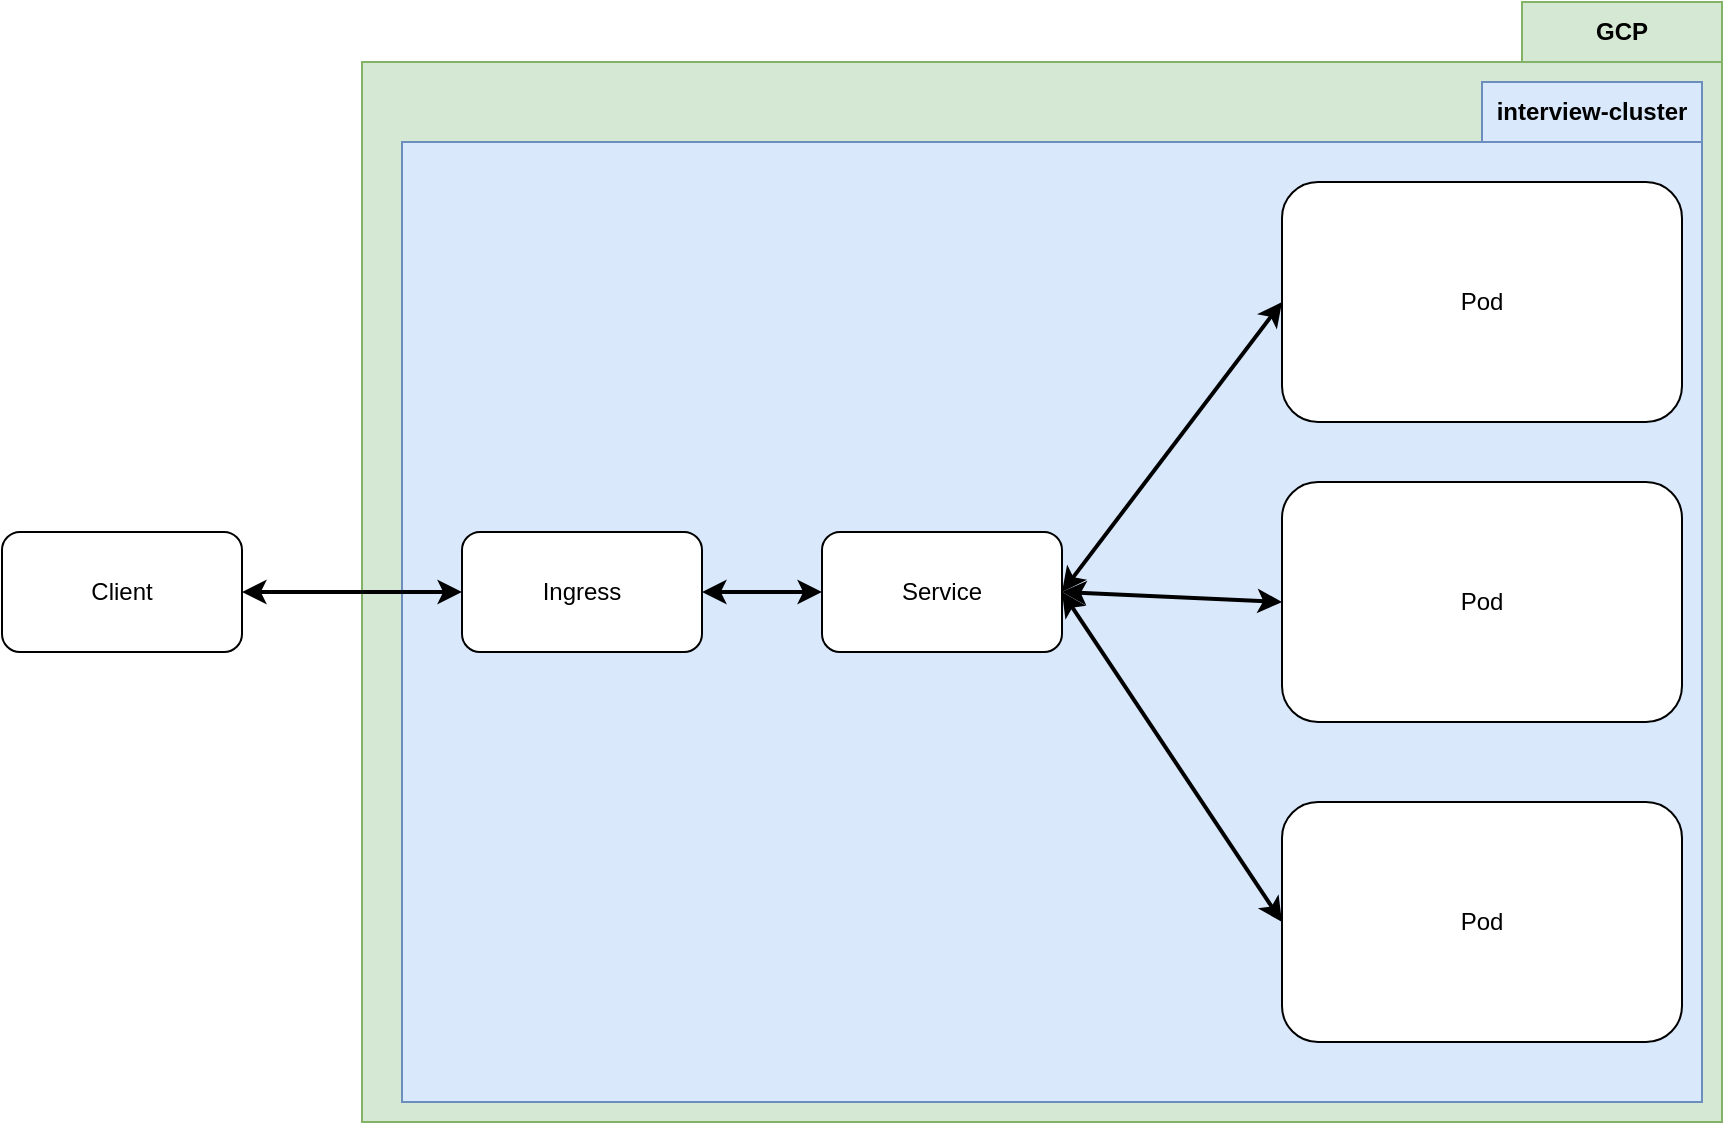 <mxfile version="21.1.8" type="github" pages="2">
  <diagram name="논리 구성도" id="nyfilOJZ-esLNpMWw0hO">
    <mxGraphModel dx="2190" dy="804" grid="1" gridSize="10" guides="1" tooltips="1" connect="1" arrows="1" fold="1" page="1" pageScale="1" pageWidth="827" pageHeight="1169" math="0" shadow="0">
      <root>
        <mxCell id="0" />
        <mxCell id="1" parent="0" />
        <mxCell id="Gqq6jQykPEKFKDsesRkp-1" value="" style="rounded=0;whiteSpace=wrap;html=1;fillColor=#d5e8d4;strokeColor=#82b366;" vertex="1" parent="1">
          <mxGeometry x="130" y="160" width="680" height="530" as="geometry" />
        </mxCell>
        <mxCell id="Gqq6jQykPEKFKDsesRkp-2" value="&lt;b&gt;GCP&lt;/b&gt;" style="html=1;whiteSpace=wrap;container=1;recursiveResize=0;collapsible=0;fillColor=#d5e8d4;strokeColor=#82b366;rounded=0;" vertex="1" parent="1">
          <mxGeometry x="710" y="130" width="100" height="30" as="geometry" />
        </mxCell>
        <mxCell id="Gqq6jQykPEKFKDsesRkp-4" value="" style="rounded=0;whiteSpace=wrap;html=1;fillColor=#dae8fc;strokeColor=#6c8ebf;" vertex="1" parent="1">
          <mxGeometry x="150" y="200" width="650" height="480" as="geometry" />
        </mxCell>
        <mxCell id="Gqq6jQykPEKFKDsesRkp-5" value="&lt;b&gt;interview-cluster&lt;/b&gt;" style="html=1;whiteSpace=wrap;container=1;recursiveResize=0;collapsible=0;fillColor=#dae8fc;strokeColor=#6c8ebf;" vertex="1" parent="1">
          <mxGeometry x="690" y="170" width="110" height="30" as="geometry" />
        </mxCell>
        <mxCell id="Gqq6jQykPEKFKDsesRkp-26" value="Pod" style="rounded=1;whiteSpace=wrap;html=1;" vertex="1" parent="1">
          <mxGeometry x="590" y="530" width="200" height="120" as="geometry" />
        </mxCell>
        <mxCell id="Gqq6jQykPEKFKDsesRkp-27" value="Service" style="rounded=1;whiteSpace=wrap;html=1;" vertex="1" parent="1">
          <mxGeometry x="360" y="395" width="120" height="60" as="geometry" />
        </mxCell>
        <mxCell id="Gqq6jQykPEKFKDsesRkp-31" value="Client" style="rounded=1;whiteSpace=wrap;html=1;" vertex="1" parent="1">
          <mxGeometry x="-50" y="395" width="120" height="60" as="geometry" />
        </mxCell>
        <mxCell id="Gqq6jQykPEKFKDsesRkp-32" value="Pod" style="rounded=1;whiteSpace=wrap;html=1;" vertex="1" parent="1">
          <mxGeometry x="590" y="370" width="200" height="120" as="geometry" />
        </mxCell>
        <mxCell id="Gqq6jQykPEKFKDsesRkp-33" value="Pod" style="rounded=1;whiteSpace=wrap;html=1;" vertex="1" parent="1">
          <mxGeometry x="590" y="220" width="200" height="120" as="geometry" />
        </mxCell>
        <mxCell id="Gqq6jQykPEKFKDsesRkp-35" value="" style="endArrow=classic;startArrow=classic;html=1;rounded=0;exitX=1;exitY=0.5;exitDx=0;exitDy=0;entryX=0;entryY=0.5;entryDx=0;entryDy=0;strokeWidth=2;" edge="1" parent="1" source="Gqq6jQykPEKFKDsesRkp-27" target="Gqq6jQykPEKFKDsesRkp-33">
          <mxGeometry width="50" height="50" relative="1" as="geometry">
            <mxPoint x="390" y="440" as="sourcePoint" />
            <mxPoint x="440" y="390" as="targetPoint" />
          </mxGeometry>
        </mxCell>
        <mxCell id="Gqq6jQykPEKFKDsesRkp-36" value="" style="endArrow=classic;startArrow=classic;html=1;rounded=0;exitX=1;exitY=0.5;exitDx=0;exitDy=0;entryX=0;entryY=0.5;entryDx=0;entryDy=0;strokeWidth=2;" edge="1" parent="1" source="Gqq6jQykPEKFKDsesRkp-27" target="Gqq6jQykPEKFKDsesRkp-32">
          <mxGeometry width="50" height="50" relative="1" as="geometry">
            <mxPoint x="470" y="435" as="sourcePoint" />
            <mxPoint x="600" y="290" as="targetPoint" />
          </mxGeometry>
        </mxCell>
        <mxCell id="Gqq6jQykPEKFKDsesRkp-37" value="" style="endArrow=classic;startArrow=classic;html=1;rounded=0;exitX=1;exitY=0.5;exitDx=0;exitDy=0;entryX=0;entryY=0.5;entryDx=0;entryDy=0;strokeWidth=2;" edge="1" parent="1" source="Gqq6jQykPEKFKDsesRkp-27" target="Gqq6jQykPEKFKDsesRkp-26">
          <mxGeometry width="50" height="50" relative="1" as="geometry">
            <mxPoint x="470" y="435" as="sourcePoint" />
            <mxPoint x="600" y="440" as="targetPoint" />
          </mxGeometry>
        </mxCell>
        <mxCell id="Gqq6jQykPEKFKDsesRkp-39" value="" style="endArrow=classic;startArrow=classic;html=1;rounded=0;entryX=1;entryY=0.5;entryDx=0;entryDy=0;strokeWidth=2;exitX=0;exitY=0.5;exitDx=0;exitDy=0;" edge="1" parent="1" source="Gqq6jQykPEKFKDsesRkp-41" target="Gqq6jQykPEKFKDsesRkp-31">
          <mxGeometry width="50" height="50" relative="1" as="geometry">
            <mxPoint x="280" y="425" as="sourcePoint" />
            <mxPoint x="600" y="440" as="targetPoint" />
          </mxGeometry>
        </mxCell>
        <mxCell id="Gqq6jQykPEKFKDsesRkp-41" value="Ingress" style="rounded=1;whiteSpace=wrap;html=1;" vertex="1" parent="1">
          <mxGeometry x="180" y="395" width="120" height="60" as="geometry" />
        </mxCell>
        <mxCell id="Gqq6jQykPEKFKDsesRkp-43" value="" style="endArrow=classic;startArrow=classic;html=1;rounded=0;exitX=1;exitY=0.5;exitDx=0;exitDy=0;entryX=0;entryY=0.5;entryDx=0;entryDy=0;strokeWidth=2;" edge="1" parent="1" source="Gqq6jQykPEKFKDsesRkp-41" target="Gqq6jQykPEKFKDsesRkp-27">
          <mxGeometry width="50" height="50" relative="1" as="geometry">
            <mxPoint x="560" y="435" as="sourcePoint" />
            <mxPoint x="600" y="440" as="targetPoint" />
          </mxGeometry>
        </mxCell>
      </root>
    </mxGraphModel>
  </diagram>
  <diagram id="3WOpZLWsY5yWjHPbWCWv" name="가상 구성도">
    <mxGraphModel dx="2190" dy="804" grid="1" gridSize="10" guides="1" tooltips="1" connect="1" arrows="1" fold="1" page="1" pageScale="1" pageWidth="827" pageHeight="1169" math="0" shadow="0">
      <root>
        <mxCell id="0" />
        <mxCell id="1" parent="0" />
        <mxCell id="XuEkrgng1_6etOvpzh_K-1" value="" style="rounded=0;whiteSpace=wrap;html=1;fillColor=#d5e8d4;strokeColor=#82b366;" vertex="1" parent="1">
          <mxGeometry x="130" y="160" width="680" height="530" as="geometry" />
        </mxCell>
        <mxCell id="XuEkrgng1_6etOvpzh_K-2" value="&lt;b&gt;GKE Cluster&lt;/b&gt;" style="html=1;whiteSpace=wrap;container=1;recursiveResize=0;collapsible=0;fillColor=#d5e8d4;strokeColor=#82b366;rounded=0;" vertex="1" parent="1">
          <mxGeometry x="710" y="130" width="100" height="30" as="geometry" />
        </mxCell>
        <mxCell id="XuEkrgng1_6etOvpzh_K-16" value="User" style="rounded=1;whiteSpace=wrap;html=1;" vertex="1" parent="1">
          <mxGeometry x="-20" y="255" width="120" height="60" as="geometry" />
        </mxCell>
        <mxCell id="XuEkrgng1_6etOvpzh_K-17" value="Kubectl" style="rounded=1;whiteSpace=wrap;html=1;" vertex="1" parent="1">
          <mxGeometry x="-20" y="395" width="120" height="60" as="geometry" />
        </mxCell>
        <mxCell id="XuEkrgng1_6etOvpzh_K-18" value="" style="endArrow=classic;html=1;rounded=0;exitX=0.5;exitY=1;exitDx=0;exitDy=0;entryX=0.5;entryY=0;entryDx=0;entryDy=0;strokeWidth=2;" edge="1" parent="1" source="XuEkrgng1_6etOvpzh_K-16" target="XuEkrgng1_6etOvpzh_K-17">
          <mxGeometry width="50" height="50" relative="1" as="geometry">
            <mxPoint x="390" y="540" as="sourcePoint" />
            <mxPoint x="440" y="490" as="targetPoint" />
          </mxGeometry>
        </mxCell>
        <mxCell id="XuEkrgng1_6etOvpzh_K-20" value="" style="rounded=0;whiteSpace=wrap;html=1;fillColor=#dae8fc;strokeColor=#6c8ebf;" vertex="1" parent="1">
          <mxGeometry x="620" y="200" width="180" height="480" as="geometry" />
        </mxCell>
        <mxCell id="XuEkrgng1_6etOvpzh_K-21" value="" style="rounded=0;whiteSpace=wrap;html=1;fillColor=#dae8fc;strokeColor=#6c8ebf;" vertex="1" parent="1">
          <mxGeometry x="140" y="200" width="470" height="480" as="geometry" />
        </mxCell>
        <mxCell id="XuEkrgng1_6etOvpzh_K-22" value="&lt;b&gt;Nodes&lt;/b&gt;" style="html=1;whiteSpace=wrap;container=1;recursiveResize=0;collapsible=0;fillColor=#dae8fc;strokeColor=#6c8ebf;" vertex="1" parent="1">
          <mxGeometry x="690" y="170" width="110" height="30" as="geometry" />
        </mxCell>
        <mxCell id="XuEkrgng1_6etOvpzh_K-23" value="&lt;b&gt;interview-cluster&lt;/b&gt;" style="html=1;whiteSpace=wrap;container=1;recursiveResize=0;collapsible=0;fillColor=#dae8fc;strokeColor=#6c8ebf;" vertex="1" parent="1">
          <mxGeometry x="500" y="170" width="110" height="30" as="geometry" />
        </mxCell>
        <mxCell id="CXiK1opky9HXeOgT6ZW2-1" value="Pod" style="rounded=1;whiteSpace=wrap;html=1;" vertex="1" parent="1">
          <mxGeometry x="635" y="240" width="150" height="100" as="geometry" />
        </mxCell>
        <mxCell id="CXiK1opky9HXeOgT6ZW2-2" value="Pod" style="rounded=1;whiteSpace=wrap;html=1;" vertex="1" parent="1">
          <mxGeometry x="635" y="375" width="150" height="100" as="geometry" />
        </mxCell>
        <mxCell id="CXiK1opky9HXeOgT6ZW2-3" value="Pod" style="rounded=1;whiteSpace=wrap;html=1;" vertex="1" parent="1">
          <mxGeometry x="635" y="510" width="150" height="100" as="geometry" />
        </mxCell>
        <mxCell id="CXiK1opky9HXeOgT6ZW2-4" value="API Server" style="rounded=1;whiteSpace=wrap;html=1;" vertex="1" parent="1">
          <mxGeometry x="200" y="390" width="120" height="70" as="geometry" />
        </mxCell>
        <mxCell id="CXiK1opky9HXeOgT6ZW2-5" value="Resource&lt;br&gt;Controllers" style="rounded=1;whiteSpace=wrap;html=1;" vertex="1" parent="1">
          <mxGeometry x="430" y="255" width="120" height="70" as="geometry" />
        </mxCell>
        <mxCell id="CXiK1opky9HXeOgT6ZW2-6" value="Scheduler" style="rounded=1;whiteSpace=wrap;html=1;" vertex="1" parent="1">
          <mxGeometry x="430" y="390" width="120" height="70" as="geometry" />
        </mxCell>
        <mxCell id="CXiK1opky9HXeOgT6ZW2-7" value="Storage" style="rounded=1;whiteSpace=wrap;html=1;" vertex="1" parent="1">
          <mxGeometry x="430" y="525" width="120" height="70" as="geometry" />
        </mxCell>
        <mxCell id="CXiK1opky9HXeOgT6ZW2-8" value="" style="endArrow=classic;html=1;rounded=0;exitX=0;exitY=0.5;exitDx=0;exitDy=0;entryX=0.5;entryY=0;entryDx=0;entryDy=0;strokeWidth=2;" edge="1" parent="1" source="CXiK1opky9HXeOgT6ZW2-5" target="CXiK1opky9HXeOgT6ZW2-4">
          <mxGeometry width="50" height="50" relative="1" as="geometry">
            <mxPoint x="390" y="530" as="sourcePoint" />
            <mxPoint x="440" y="480" as="targetPoint" />
          </mxGeometry>
        </mxCell>
        <mxCell id="CXiK1opky9HXeOgT6ZW2-9" value="" style="endArrow=classic;html=1;rounded=0;exitX=0;exitY=0.5;exitDx=0;exitDy=0;entryX=1;entryY=0.5;entryDx=0;entryDy=0;strokeWidth=2;" edge="1" parent="1" source="CXiK1opky9HXeOgT6ZW2-6" target="CXiK1opky9HXeOgT6ZW2-4">
          <mxGeometry width="50" height="50" relative="1" as="geometry">
            <mxPoint x="410" y="300" as="sourcePoint" />
            <mxPoint x="240" y="400" as="targetPoint" />
          </mxGeometry>
        </mxCell>
        <mxCell id="CXiK1opky9HXeOgT6ZW2-10" value="" style="endArrow=classic;html=1;rounded=0;exitX=0;exitY=0.5;exitDx=0;exitDy=0;entryX=0.5;entryY=1;entryDx=0;entryDy=0;strokeWidth=2;" edge="1" parent="1" source="CXiK1opky9HXeOgT6ZW2-7" target="CXiK1opky9HXeOgT6ZW2-4">
          <mxGeometry width="50" height="50" relative="1" as="geometry">
            <mxPoint x="410" y="435" as="sourcePoint" />
            <mxPoint x="300" y="435" as="targetPoint" />
          </mxGeometry>
        </mxCell>
        <mxCell id="CXiK1opky9HXeOgT6ZW2-11" value="" style="endArrow=classic;html=1;rounded=0;exitX=1;exitY=0.5;exitDx=0;exitDy=0;entryX=0;entryY=0.5;entryDx=0;entryDy=0;strokeWidth=2;" edge="1" parent="1" source="XuEkrgng1_6etOvpzh_K-17" target="CXiK1opky9HXeOgT6ZW2-4">
          <mxGeometry width="50" height="50" relative="1" as="geometry">
            <mxPoint x="410" y="570" as="sourcePoint" />
            <mxPoint x="240" y="470" as="targetPoint" />
          </mxGeometry>
        </mxCell>
      </root>
    </mxGraphModel>
  </diagram>
</mxfile>
